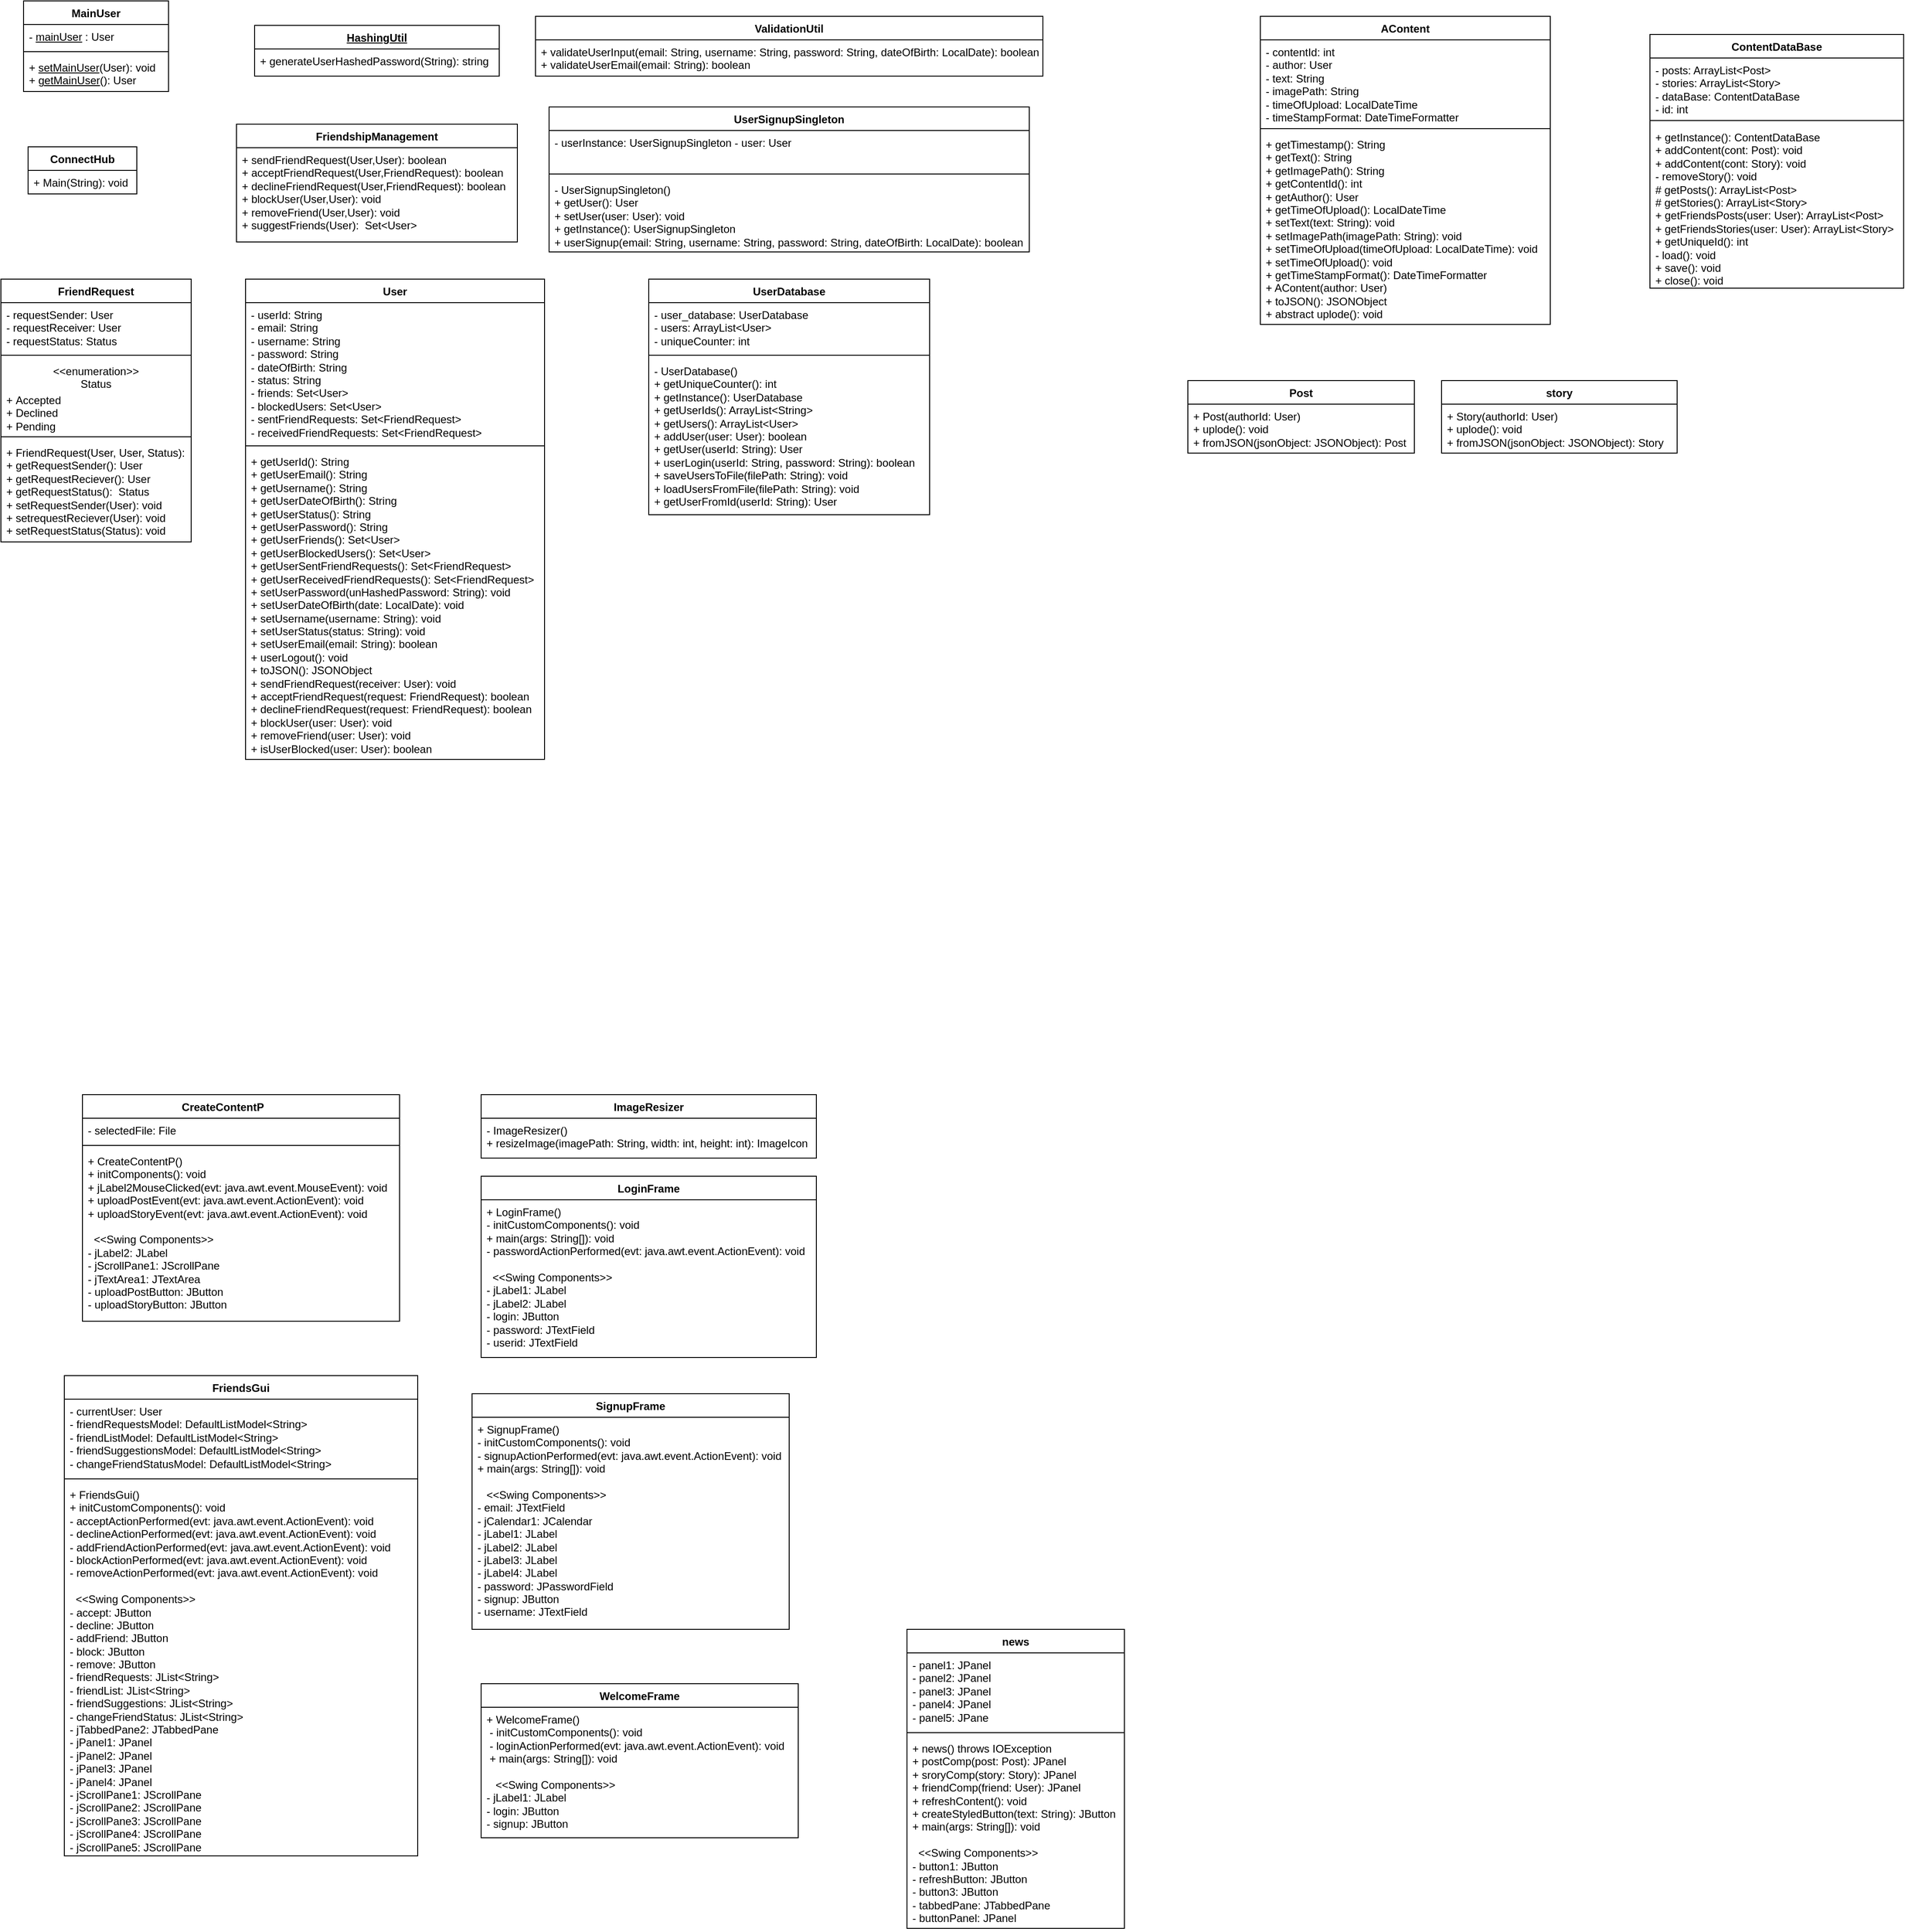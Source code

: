 <mxfile version="24.7.17">
  <diagram id="C5RBs43oDa-KdzZeNtuy" name="Page-1">
    <mxGraphModel dx="5250" dy="3105" grid="1" gridSize="10" guides="1" tooltips="1" connect="1" arrows="1" fold="1" page="1" pageScale="1" pageWidth="2339" pageHeight="3300" math="0" shadow="0">
      <root>
        <mxCell id="WIyWlLk6GJQsqaUBKTNV-0" />
        <mxCell id="WIyWlLk6GJQsqaUBKTNV-1" parent="WIyWlLk6GJQsqaUBKTNV-0" />
        <mxCell id="5-mV9dHDalzk_5O0M6KC-0" value="ConnectHub" style="swimlane;fontStyle=1;align=center;verticalAlign=top;childLayout=stackLayout;horizontal=1;startSize=26;horizontalStack=0;resizeParent=1;resizeParentMax=0;resizeLast=0;collapsible=1;marginBottom=0;whiteSpace=wrap;html=1;" parent="WIyWlLk6GJQsqaUBKTNV-1" vertex="1">
          <mxGeometry x="100" y="184" width="120" height="52" as="geometry" />
        </mxCell>
        <mxCell id="5-mV9dHDalzk_5O0M6KC-3" value="+ Main(String): void" style="text;strokeColor=none;fillColor=none;align=left;verticalAlign=top;spacingLeft=4;spacingRight=4;overflow=hidden;rotatable=0;points=[[0,0.5],[1,0.5]];portConstraint=eastwest;whiteSpace=wrap;html=1;" parent="5-mV9dHDalzk_5O0M6KC-0" vertex="1">
          <mxGeometry y="26" width="120" height="26" as="geometry" />
        </mxCell>
        <mxCell id="5-mV9dHDalzk_5O0M6KC-4" value="FriendshipManagement" style="swimlane;fontStyle=1;align=center;verticalAlign=top;childLayout=stackLayout;horizontal=1;startSize=26;horizontalStack=0;resizeParent=1;resizeParentMax=0;resizeLast=0;collapsible=1;marginBottom=0;whiteSpace=wrap;html=1;" parent="WIyWlLk6GJQsqaUBKTNV-1" vertex="1">
          <mxGeometry x="330" y="159" width="310" height="130" as="geometry" />
        </mxCell>
        <mxCell id="5-mV9dHDalzk_5O0M6KC-7" value="+&amp;nbsp;sendFriendRequest(User,User): boolean&lt;div&gt;&lt;div&gt;+&amp;nbsp;acceptFriendRequest(User,FriendRequest): boolean&lt;/div&gt;&lt;div&gt;+&amp;nbsp;declineFriendRequest(User,FriendRequest): boolean&lt;/div&gt;&lt;div&gt;+ blockUser(User,User): void&lt;/div&gt;&lt;div&gt;+ removeFriend(User,User): void&lt;/div&gt;&lt;div&gt;+ suggestFriends(User):&amp;nbsp;&lt;span style=&quot;background-color: initial;&quot;&gt;&amp;nbsp;Set&amp;lt;User&amp;gt;&lt;/span&gt;&lt;/div&gt;&lt;/div&gt;" style="text;strokeColor=none;fillColor=none;align=left;verticalAlign=top;spacingLeft=4;spacingRight=4;overflow=hidden;rotatable=0;points=[[0,0.5],[1,0.5]];portConstraint=eastwest;whiteSpace=wrap;html=1;" parent="5-mV9dHDalzk_5O0M6KC-4" vertex="1">
          <mxGeometry y="26" width="310" height="104" as="geometry" />
        </mxCell>
        <mxCell id="5-mV9dHDalzk_5O0M6KC-8" value="FriendRequest" style="swimlane;fontStyle=1;align=center;verticalAlign=top;childLayout=stackLayout;horizontal=1;startSize=26;horizontalStack=0;resizeParent=1;resizeParentMax=0;resizeLast=0;collapsible=1;marginBottom=0;whiteSpace=wrap;html=1;" parent="WIyWlLk6GJQsqaUBKTNV-1" vertex="1">
          <mxGeometry x="70" y="330" width="210" height="290" as="geometry" />
        </mxCell>
        <mxCell id="5-mV9dHDalzk_5O0M6KC-9" value="- requestSender: User&lt;div&gt;-&amp;nbsp;requestReceiver: User&lt;/div&gt;&lt;div&gt;-&amp;nbsp;requestStatus:&amp;nbsp;Status&lt;/div&gt;" style="text;strokeColor=none;fillColor=none;align=left;verticalAlign=top;spacingLeft=4;spacingRight=4;overflow=hidden;rotatable=0;points=[[0,0.5],[1,0.5]];portConstraint=eastwest;whiteSpace=wrap;html=1;" parent="5-mV9dHDalzk_5O0M6KC-8" vertex="1">
          <mxGeometry y="26" width="210" height="54" as="geometry" />
        </mxCell>
        <mxCell id="5-mV9dHDalzk_5O0M6KC-17" value="" style="line;strokeWidth=1;fillColor=none;align=left;verticalAlign=middle;spacingTop=-1;spacingLeft=3;spacingRight=3;rotatable=0;labelPosition=right;points=[];portConstraint=eastwest;strokeColor=inherit;" parent="5-mV9dHDalzk_5O0M6KC-8" vertex="1">
          <mxGeometry y="80" width="210" height="8" as="geometry" />
        </mxCell>
        <mxCell id="5-mV9dHDalzk_5O0M6KC-16" value="&amp;lt;&amp;lt;enumeration&amp;gt;&amp;gt;&lt;div&gt;Status&lt;/div&gt;" style="text;strokeColor=none;fillColor=none;align=center;verticalAlign=top;spacingLeft=4;spacingRight=4;overflow=hidden;rotatable=0;points=[[0,0.5],[1,0.5]];portConstraint=eastwest;whiteSpace=wrap;html=1;" parent="5-mV9dHDalzk_5O0M6KC-8" vertex="1">
          <mxGeometry y="88" width="210" height="32" as="geometry" />
        </mxCell>
        <mxCell id="5-mV9dHDalzk_5O0M6KC-19" value="&lt;span&gt;+&amp;nbsp;&lt;/span&gt;&lt;span&gt;Accepted&amp;nbsp;&lt;/span&gt;&lt;div&gt;&lt;span style=&quot;background-color: initial;&quot;&gt;+&amp;nbsp;&lt;/span&gt;&lt;span style=&quot;background-color: initial;&quot;&gt;Declined&amp;nbsp;&lt;/span&gt;&lt;div&gt;&lt;span&gt;+&amp;nbsp;&lt;/span&gt;&lt;span&gt;Pending&amp;nbsp;&amp;nbsp;&lt;/span&gt;&lt;/div&gt;&lt;/div&gt;" style="text;strokeColor=none;fillColor=none;align=left;verticalAlign=top;spacingLeft=4;spacingRight=4;overflow=hidden;rotatable=0;points=[[0,0.5],[1,0.5]];portConstraint=eastwest;whiteSpace=wrap;html=1;" parent="5-mV9dHDalzk_5O0M6KC-8" vertex="1">
          <mxGeometry y="120" width="210" height="50" as="geometry" />
        </mxCell>
        <mxCell id="5-mV9dHDalzk_5O0M6KC-18" value="" style="line;strokeWidth=1;fillColor=none;align=left;verticalAlign=middle;spacingTop=-1;spacingLeft=3;spacingRight=3;rotatable=0;labelPosition=right;points=[];portConstraint=eastwest;strokeColor=inherit;" parent="5-mV9dHDalzk_5O0M6KC-8" vertex="1">
          <mxGeometry y="170" width="210" height="8" as="geometry" />
        </mxCell>
        <mxCell id="5-mV9dHDalzk_5O0M6KC-11" value="+ FriendRequest(User, User, Status):&lt;div&gt;+&amp;nbsp;getRequestSender(): User&lt;/div&gt;&lt;div&gt;+&amp;nbsp;getRequestReciever(): User&lt;/div&gt;&lt;div&gt;+ getRequestStatus():&amp;nbsp;&lt;span style=&quot;background-color: initial;&quot;&gt;&amp;nbsp;Status&lt;/span&gt;&lt;/div&gt;&lt;div&gt;&lt;span style=&quot;background-color: initial;&quot;&gt;+&amp;nbsp;&lt;/span&gt;&lt;span style=&quot;background-color: initial;&quot;&gt;setRequestSender(User): void&lt;/span&gt;&lt;/div&gt;&lt;div&gt;&lt;span style=&quot;background-color: initial;&quot;&gt;+&amp;nbsp;&lt;/span&gt;&lt;span style=&quot;background-color: initial;&quot;&gt;setrequestReciever(User): void&lt;/span&gt;&lt;/div&gt;&lt;div&gt;&lt;span style=&quot;background-color: initial;&quot;&gt;+&amp;nbsp;&lt;/span&gt;&lt;span style=&quot;background-color: initial;&quot;&gt;setRequestStatus(Status): void&lt;/span&gt;&lt;/div&gt;" style="text;strokeColor=none;fillColor=none;align=left;verticalAlign=top;spacingLeft=4;spacingRight=4;overflow=hidden;rotatable=0;points=[[0,0.5],[1,0.5]];portConstraint=eastwest;whiteSpace=wrap;html=1;" parent="5-mV9dHDalzk_5O0M6KC-8" vertex="1">
          <mxGeometry y="178" width="210" height="112" as="geometry" />
        </mxCell>
        <mxCell id="5-mV9dHDalzk_5O0M6KC-20" value="&lt;u&gt;HashingUtil&lt;/u&gt;" style="swimlane;fontStyle=1;align=center;verticalAlign=top;childLayout=stackLayout;horizontal=1;startSize=26;horizontalStack=0;resizeParent=1;resizeParentMax=0;resizeLast=0;collapsible=1;marginBottom=0;whiteSpace=wrap;html=1;" parent="WIyWlLk6GJQsqaUBKTNV-1" vertex="1">
          <mxGeometry x="350" y="50" width="270" height="56" as="geometry" />
        </mxCell>
        <mxCell id="5-mV9dHDalzk_5O0M6KC-23" value="+ generateUserHashedPassword(String): string" style="text;strokeColor=none;fillColor=none;align=left;verticalAlign=top;spacingLeft=4;spacingRight=4;overflow=hidden;rotatable=0;points=[[0,0.5],[1,0.5]];portConstraint=eastwest;whiteSpace=wrap;html=1;" parent="5-mV9dHDalzk_5O0M6KC-20" vertex="1">
          <mxGeometry y="26" width="270" height="30" as="geometry" />
        </mxCell>
        <mxCell id="5-mV9dHDalzk_5O0M6KC-24" value="MainUser" style="swimlane;fontStyle=1;align=center;verticalAlign=top;childLayout=stackLayout;horizontal=1;startSize=26;horizontalStack=0;resizeParent=1;resizeParentMax=0;resizeLast=0;collapsible=1;marginBottom=0;whiteSpace=wrap;html=1;" parent="WIyWlLk6GJQsqaUBKTNV-1" vertex="1">
          <mxGeometry x="95" y="23" width="160" height="100" as="geometry" />
        </mxCell>
        <mxCell id="5-mV9dHDalzk_5O0M6KC-25" value="-&amp;nbsp;&lt;u&gt;mainUser&lt;/u&gt; : User" style="text;strokeColor=none;fillColor=none;align=left;verticalAlign=top;spacingLeft=4;spacingRight=4;overflow=hidden;rotatable=0;points=[[0,0.5],[1,0.5]];portConstraint=eastwest;whiteSpace=wrap;html=1;" parent="5-mV9dHDalzk_5O0M6KC-24" vertex="1">
          <mxGeometry y="26" width="160" height="26" as="geometry" />
        </mxCell>
        <mxCell id="5-mV9dHDalzk_5O0M6KC-26" value="" style="line;strokeWidth=1;fillColor=none;align=left;verticalAlign=middle;spacingTop=-1;spacingLeft=3;spacingRight=3;rotatable=0;labelPosition=right;points=[];portConstraint=eastwest;strokeColor=inherit;" parent="5-mV9dHDalzk_5O0M6KC-24" vertex="1">
          <mxGeometry y="52" width="160" height="8" as="geometry" />
        </mxCell>
        <mxCell id="5-mV9dHDalzk_5O0M6KC-27" value="+&amp;nbsp;&lt;u&gt;setMainUser&lt;/u&gt;(User): void&lt;div&gt;+&amp;nbsp;&lt;u&gt;getMainUser&lt;/u&gt;(): User&lt;/div&gt;" style="text;strokeColor=none;fillColor=none;align=left;verticalAlign=top;spacingLeft=4;spacingRight=4;overflow=hidden;rotatable=0;points=[[0,0.5],[1,0.5]];portConstraint=eastwest;whiteSpace=wrap;html=1;" parent="5-mV9dHDalzk_5O0M6KC-24" vertex="1">
          <mxGeometry y="60" width="160" height="40" as="geometry" />
        </mxCell>
        <mxCell id="5-mV9dHDalzk_5O0M6KC-36" value="User" style="swimlane;fontStyle=1;align=center;verticalAlign=top;childLayout=stackLayout;horizontal=1;startSize=26;horizontalStack=0;resizeParent=1;resizeParentMax=0;resizeLast=0;collapsible=1;marginBottom=0;whiteSpace=wrap;html=1;" parent="WIyWlLk6GJQsqaUBKTNV-1" vertex="1">
          <mxGeometry x="340" y="330" width="330" height="530" as="geometry" />
        </mxCell>
        <mxCell id="5-mV9dHDalzk_5O0M6KC-37" value="&lt;span&gt;- &lt;/span&gt;&lt;span&gt;userId: &lt;/span&gt;&lt;span&gt;String&lt;/span&gt;&lt;span&gt;&lt;br&gt;&lt;/span&gt;&lt;span&gt;- &lt;/span&gt;&lt;span&gt;email: &lt;/span&gt;&lt;span&gt;String&lt;/span&gt;&lt;span&gt;&lt;br&gt;&lt;/span&gt;&lt;span&gt;- &lt;/span&gt;&lt;span&gt;username: &lt;/span&gt;&lt;span&gt;String&lt;/span&gt;&lt;span&gt;&lt;br&gt;&lt;/span&gt;&lt;span&gt;- &lt;/span&gt;&lt;span&gt;password: &lt;/span&gt;&lt;span&gt;String&lt;/span&gt;&lt;span&gt;&lt;br&gt;&lt;/span&gt;&lt;span&gt;- &lt;/span&gt;&lt;span&gt;dateOfBirth: &lt;/span&gt;&lt;span&gt;String&lt;/span&gt;&lt;span&gt;&lt;br&gt;&lt;/span&gt;&lt;span&gt;- &lt;/span&gt;&lt;span&gt;status: &lt;/span&gt;&lt;span&gt;String&lt;/span&gt;&lt;span&gt;&lt;br&gt;&lt;/span&gt;&lt;span&gt;- &lt;/span&gt;&lt;span&gt;friends: &lt;/span&gt;&lt;span&gt;Set&amp;lt;User&amp;gt;&lt;/span&gt;&lt;span&gt;&lt;br&gt;&lt;/span&gt;&lt;span&gt;- &lt;/span&gt;&lt;span&gt;blockedUsers: &lt;/span&gt;&lt;span&gt;Set&amp;lt;User&amp;gt;&lt;/span&gt;&lt;span&gt;&lt;br&gt;&lt;/span&gt;&lt;span&gt;- &lt;/span&gt;&lt;span&gt;sentFriendRequests: &lt;/span&gt;&lt;span&gt;Set&amp;lt;FriendRequest&amp;gt;&lt;/span&gt;&lt;span&gt;&lt;br&gt;&lt;/span&gt;&lt;span&gt;- &lt;/span&gt;&lt;span&gt;receivedFriendRequests: &lt;/span&gt;&lt;span&gt;Set&amp;lt;FriendRequest&amp;gt;&lt;/span&gt;" style="text;strokeColor=none;fillColor=none;align=left;verticalAlign=top;spacingLeft=4;spacingRight=4;overflow=hidden;rotatable=0;points=[[0,0.5],[1,0.5]];portConstraint=eastwest;whiteSpace=wrap;html=1;" parent="5-mV9dHDalzk_5O0M6KC-36" vertex="1">
          <mxGeometry y="26" width="330" height="154" as="geometry" />
        </mxCell>
        <mxCell id="5-mV9dHDalzk_5O0M6KC-38" value="" style="line;strokeWidth=1;fillColor=none;align=left;verticalAlign=middle;spacingTop=-1;spacingLeft=3;spacingRight=3;rotatable=0;labelPosition=right;points=[];portConstraint=eastwest;strokeColor=inherit;" parent="5-mV9dHDalzk_5O0M6KC-36" vertex="1">
          <mxGeometry y="180" width="330" height="8" as="geometry" />
        </mxCell>
        <mxCell id="5-mV9dHDalzk_5O0M6KC-39" value="&lt;span&gt;+ &lt;/span&gt;&lt;span&gt;getUserId(): &lt;/span&gt;&lt;span&gt;String&lt;/span&gt;&lt;div&gt;&lt;span&gt;+ &lt;/span&gt;&lt;span&gt;getUserEmail(): &lt;/span&gt;&lt;span&gt;String&amp;nbsp;&lt;/span&gt;&lt;/div&gt;&lt;div&gt;&lt;span&gt;&lt;/span&gt;&lt;span&gt;+ &lt;/span&gt;&lt;span&gt;getUsername(): &lt;/span&gt;&lt;span&gt;String&lt;/span&gt;&lt;/div&gt;&lt;div&gt;&lt;span&gt;+ &lt;/span&gt;&lt;span&gt;getUserDateOfBirth(): &lt;/span&gt;&lt;span&gt;String&amp;nbsp;&lt;/span&gt;&lt;/div&gt;&lt;div&gt;&lt;span&gt;+ &lt;/span&gt;&lt;span&gt;getUserStatus(): &lt;/span&gt;&lt;span&gt;String&amp;nbsp;&lt;/span&gt;&lt;/div&gt;&lt;div&gt;&lt;span&gt;+ &lt;/span&gt;&lt;span&gt;getUserPassword(): &lt;/span&gt;&lt;span&gt;String&amp;nbsp;&lt;/span&gt;&lt;/div&gt;&lt;div&gt;&lt;span&gt;+ &lt;/span&gt;&lt;span&gt;getUserFriends(): &lt;/span&gt;&lt;span&gt;Set&amp;lt;User&amp;gt;&amp;nbsp;&lt;/span&gt;&lt;/div&gt;&lt;div&gt;&lt;span&gt;+ &lt;/span&gt;&lt;span&gt;getUserBlockedUsers(): &lt;/span&gt;&lt;span&gt;Set&amp;lt;User&amp;gt;&amp;nbsp;&lt;/span&gt;&lt;/div&gt;&lt;div&gt;&lt;span&gt;+ &lt;/span&gt;&lt;span&gt;getUserSentFriendRequests(): &lt;/span&gt;&lt;span&gt;Set&amp;lt;FriendRequest&amp;gt;&amp;nbsp;&lt;/span&gt;&lt;/div&gt;&lt;div&gt;&lt;span&gt;+ &lt;/span&gt;&lt;span&gt;getUserReceivedFriendRequests(): &lt;/span&gt;&lt;span&gt;Set&amp;lt;FriendRequest&amp;gt; &lt;/span&gt;&lt;span&gt;&amp;nbsp;&lt;/span&gt;&lt;/div&gt;&lt;div&gt;&lt;span&gt;+ &lt;/span&gt;&lt;span&gt;setUserPassword(unHashedPassword: &lt;/span&gt;&lt;span&gt;String): &lt;/span&gt;&lt;span&gt;void&amp;nbsp;&lt;/span&gt;&lt;/div&gt;&lt;div&gt;&lt;span&gt;+ &lt;/span&gt;&lt;span&gt;setUserDateOfBirth(date: &lt;/span&gt;&lt;span&gt;LocalDate): &lt;/span&gt;&lt;span&gt;void&amp;nbsp;&lt;/span&gt;&lt;/div&gt;&lt;div&gt;&lt;span&gt;+ &lt;/span&gt;&lt;span&gt;setUsername(username: &lt;/span&gt;&lt;span&gt;String): &lt;/span&gt;&lt;span&gt;void&amp;nbsp;&lt;/span&gt;&lt;/div&gt;&lt;div&gt;&lt;span&gt;+ &lt;/span&gt;&lt;span&gt;setUserStatus(status: &lt;/span&gt;&lt;span&gt;String): &lt;/span&gt;&lt;span&gt;void&amp;nbsp;&lt;/span&gt;&lt;/div&gt;&lt;div&gt;&lt;span&gt;+ &lt;/span&gt;&lt;span&gt;setUserEmail(email: &lt;/span&gt;&lt;span&gt;String): &lt;/span&gt;&lt;span&gt;boolean &lt;/span&gt;&lt;span&gt;&amp;nbsp;&lt;/span&gt;&lt;/div&gt;&lt;div&gt;&lt;span&gt;+ &lt;/span&gt;&lt;span&gt;userLogout(): &lt;/span&gt;&lt;span&gt;void &lt;/span&gt;&lt;span&gt;&amp;nbsp;&lt;/span&gt;&lt;/div&gt;&lt;div&gt;&lt;span&gt;+ &lt;/span&gt;&lt;span&gt;toJSON(): &lt;/span&gt;&lt;span&gt;JSONObject&amp;nbsp;&lt;/span&gt;&lt;/div&gt;&lt;div&gt;&lt;span&gt;+ &lt;/span&gt;&lt;span&gt;sendFriendRequest(receiver: &lt;/span&gt;&lt;span&gt;User): &lt;/span&gt;&lt;span&gt;void &lt;/span&gt;&lt;span&gt;&amp;nbsp;&lt;/span&gt;&lt;/div&gt;&lt;div&gt;&lt;span&gt;+ &lt;/span&gt;&lt;span&gt;acceptFriendRequest(request: &lt;/span&gt;&lt;span&gt;FriendRequest): &lt;/span&gt;&lt;span&gt;boolean&amp;nbsp;&lt;/span&gt;&lt;/div&gt;&lt;div&gt;&lt;span&gt;+ &lt;/span&gt;&lt;span&gt;declineFriendRequest(request: &lt;/span&gt;&lt;span&gt;FriendRequest): &lt;/span&gt;&lt;span&gt;boolean &lt;/span&gt;&lt;span&gt;&amp;nbsp;&lt;/span&gt;&lt;/div&gt;&lt;div&gt;&lt;span&gt;+ &lt;/span&gt;&lt;span&gt;blockUser(user: &lt;/span&gt;&lt;span&gt;User): &lt;/span&gt;&lt;span&gt;void&amp;nbsp;&lt;/span&gt;&lt;/div&gt;&lt;div&gt;&lt;span&gt;+ &lt;/span&gt;&lt;span&gt;removeFriend(user: &lt;/span&gt;&lt;span&gt;User): &lt;/span&gt;&lt;span&gt;void &lt;/span&gt;&lt;span&gt;&amp;nbsp;&lt;/span&gt;&lt;/div&gt;&lt;div&gt;&lt;span&gt;+ &lt;/span&gt;&lt;span&gt;isUserBlocked(user: &lt;/span&gt;&lt;span&gt;User): &lt;/span&gt;&lt;span&gt;boolean&amp;nbsp;&lt;/span&gt;&lt;/div&gt;" style="text;strokeColor=none;fillColor=none;align=left;verticalAlign=top;spacingLeft=4;spacingRight=4;overflow=hidden;rotatable=0;points=[[0,0.5],[1,0.5]];portConstraint=eastwest;whiteSpace=wrap;html=1;" parent="5-mV9dHDalzk_5O0M6KC-36" vertex="1">
          <mxGeometry y="188" width="330" height="342" as="geometry" />
        </mxCell>
        <mxCell id="5-mV9dHDalzk_5O0M6KC-40" value="UserDatabase" style="swimlane;fontStyle=1;align=center;verticalAlign=top;childLayout=stackLayout;horizontal=1;startSize=26;horizontalStack=0;resizeParent=1;resizeParentMax=0;resizeLast=0;collapsible=1;marginBottom=0;whiteSpace=wrap;html=1;" parent="WIyWlLk6GJQsqaUBKTNV-1" vertex="1">
          <mxGeometry x="785" y="330" width="310" height="260" as="geometry" />
        </mxCell>
        <mxCell id="5-mV9dHDalzk_5O0M6KC-41" value="&lt;span&gt;- &lt;/span&gt;&lt;span&gt;user_database: &lt;/span&gt;&lt;span&gt;UserDatabase&amp;nbsp;&lt;/span&gt;&lt;span&gt;&lt;br&gt;&lt;/span&gt;&lt;span&gt;- &lt;/span&gt;&lt;span&gt;users: &lt;/span&gt;&lt;span&gt;ArrayList&amp;lt;User&amp;gt;&lt;/span&gt;&lt;span&gt;&lt;br&gt;&lt;/span&gt;&lt;span&gt;- &lt;/span&gt;&lt;span&gt;uniqueCounter: &lt;/span&gt;&lt;span&gt;int&amp;nbsp;&lt;/span&gt;" style="text;strokeColor=none;fillColor=none;align=left;verticalAlign=top;spacingLeft=4;spacingRight=4;overflow=hidden;rotatable=0;points=[[0,0.5],[1,0.5]];portConstraint=eastwest;whiteSpace=wrap;html=1;" parent="5-mV9dHDalzk_5O0M6KC-40" vertex="1">
          <mxGeometry y="26" width="310" height="54" as="geometry" />
        </mxCell>
        <mxCell id="5-mV9dHDalzk_5O0M6KC-42" value="" style="line;strokeWidth=1;fillColor=none;align=left;verticalAlign=middle;spacingTop=-1;spacingLeft=3;spacingRight=3;rotatable=0;labelPosition=right;points=[];portConstraint=eastwest;strokeColor=inherit;" parent="5-mV9dHDalzk_5O0M6KC-40" vertex="1">
          <mxGeometry y="80" width="310" height="8" as="geometry" />
        </mxCell>
        <mxCell id="5-mV9dHDalzk_5O0M6KC-43" value="&lt;span&gt;- &lt;/span&gt;&lt;span&gt;UserDatabase()&amp;nbsp;&lt;/span&gt;&lt;span&gt;&lt;br&gt;&lt;/span&gt;&lt;span&gt;+ &lt;/span&gt;&lt;span&gt;getUniqueCounter(): &lt;/span&gt;&lt;span&gt;int&amp;nbsp;&lt;/span&gt;&lt;span&gt;&lt;br&gt;&lt;/span&gt;&lt;span&gt;+ &lt;/span&gt;&lt;span&gt;getInstance(): &lt;/span&gt;&lt;span&gt;UserDatabase&amp;nbsp;&lt;/span&gt;&lt;span&gt;&lt;br&gt;&lt;/span&gt;&lt;span&gt;+ &lt;/span&gt;&lt;span&gt;getUserIds(): &lt;/span&gt;&lt;span&gt;ArrayList&amp;lt;String&amp;gt;&amp;nbsp;&lt;/span&gt;&lt;span&gt;&lt;br&gt;&lt;/span&gt;&lt;span&gt;+ &lt;/span&gt;&lt;span&gt;getUsers(): &lt;/span&gt;&lt;span&gt;ArrayList&amp;lt;User&amp;gt;&amp;nbsp;&lt;/span&gt;&lt;span&gt;&lt;br&gt;&lt;/span&gt;&lt;span&gt;+ &lt;/span&gt;&lt;span&gt;addUser(user: &lt;/span&gt;&lt;span&gt;User): &lt;/span&gt;&lt;span&gt;boolean&amp;nbsp;&lt;/span&gt;&lt;span&gt;&lt;br&gt;&lt;/span&gt;&lt;span&gt;+ &lt;/span&gt;&lt;span&gt;getUser(userId: &lt;/span&gt;&lt;span&gt;String): &lt;/span&gt;&lt;span&gt;User&amp;nbsp;&lt;/span&gt;&lt;span&gt;&lt;br&gt;&lt;/span&gt;&lt;span&gt;+ &lt;/span&gt;&lt;span&gt;userLogin(userId: &lt;/span&gt;&lt;span&gt;String, &lt;/span&gt;&lt;span&gt;password: &lt;/span&gt;&lt;span&gt;String): &lt;/span&gt;&lt;span&gt;boolean&amp;nbsp;&lt;/span&gt;&lt;span&gt;&lt;br&gt;&lt;/span&gt;&lt;span&gt;+ &lt;/span&gt;&lt;span&gt;saveUsersToFile(filePath: &lt;/span&gt;&lt;span&gt;String): &lt;/span&gt;&lt;span&gt;void&amp;nbsp;&lt;/span&gt;&lt;span&gt;&lt;br&gt;&lt;/span&gt;&lt;span&gt;+ &lt;/span&gt;&lt;span&gt;loadUsersFromFile(filePath: &lt;/span&gt;&lt;span&gt;String): &lt;/span&gt;&lt;span&gt;void&lt;/span&gt;&lt;div&gt;&lt;span&gt;+ &lt;/span&gt;&lt;span&gt;getUserFromId(userId: &lt;/span&gt;&lt;span&gt;String): &lt;/span&gt;&lt;span&gt;User&amp;nbsp;&lt;/span&gt;&lt;span&gt;&lt;/span&gt;&lt;/div&gt;" style="text;strokeColor=none;fillColor=none;align=left;verticalAlign=top;spacingLeft=4;spacingRight=4;overflow=hidden;rotatable=0;points=[[0,0.5],[1,0.5]];portConstraint=eastwest;whiteSpace=wrap;html=1;" parent="5-mV9dHDalzk_5O0M6KC-40" vertex="1">
          <mxGeometry y="88" width="310" height="172" as="geometry" />
        </mxCell>
        <mxCell id="5-mV9dHDalzk_5O0M6KC-44" value="UserSignupSingleton" style="swimlane;fontStyle=1;align=center;verticalAlign=top;childLayout=stackLayout;horizontal=1;startSize=26;horizontalStack=0;resizeParent=1;resizeParentMax=0;resizeLast=0;collapsible=1;marginBottom=0;whiteSpace=wrap;html=1;" parent="WIyWlLk6GJQsqaUBKTNV-1" vertex="1">
          <mxGeometry x="675" y="140" width="530" height="160" as="geometry" />
        </mxCell>
        <mxCell id="5-mV9dHDalzk_5O0M6KC-45" value="&lt;span&gt;- &lt;/span&gt;&lt;span&gt;userInstance: &lt;/span&gt;&lt;span&gt;UserSignupSingleton &lt;/span&gt;&lt;span&gt;- &lt;/span&gt;&lt;span&gt;user: &lt;/span&gt;&lt;span&gt;User&amp;nbsp;&amp;nbsp;&lt;/span&gt;" style="text;strokeColor=none;fillColor=none;align=left;verticalAlign=top;spacingLeft=4;spacingRight=4;overflow=hidden;rotatable=0;points=[[0,0.5],[1,0.5]];portConstraint=eastwest;whiteSpace=wrap;html=1;" parent="5-mV9dHDalzk_5O0M6KC-44" vertex="1">
          <mxGeometry y="26" width="530" height="44" as="geometry" />
        </mxCell>
        <mxCell id="5-mV9dHDalzk_5O0M6KC-46" value="" style="line;strokeWidth=1;fillColor=none;align=left;verticalAlign=middle;spacingTop=-1;spacingLeft=3;spacingRight=3;rotatable=0;labelPosition=right;points=[];portConstraint=eastwest;strokeColor=inherit;" parent="5-mV9dHDalzk_5O0M6KC-44" vertex="1">
          <mxGeometry y="70" width="530" height="8" as="geometry" />
        </mxCell>
        <mxCell id="5-mV9dHDalzk_5O0M6KC-47" value="&lt;span&gt;- &lt;/span&gt;&lt;span&gt;UserSignupSingleton()&lt;/span&gt;&lt;span&gt;&amp;nbsp;&lt;/span&gt;&lt;div&gt;&lt;span&gt;+ &lt;/span&gt;&lt;span&gt;getUser(): &lt;/span&gt;&lt;span&gt;User&lt;/span&gt;&lt;div&gt;&lt;span&gt;+ &lt;/span&gt;&lt;span&gt;setUser(user: &lt;/span&gt;&lt;span&gt;User): &lt;/span&gt;&lt;span&gt;void&lt;/span&gt;&lt;span&gt;&amp;nbsp;&lt;/span&gt;&lt;div&gt;&lt;span&gt;+ &lt;/span&gt;&lt;span&gt;getInstance(): &lt;/span&gt;&lt;span&gt;UserSignupSingleton&lt;/span&gt;&lt;div&gt;&lt;span&gt;+ &lt;/span&gt;&lt;span&gt;userSignup(email: &lt;/span&gt;&lt;span&gt;String, &lt;/span&gt;&lt;span&gt;username: &lt;/span&gt;&lt;span&gt;String, &lt;/span&gt;&lt;span&gt;password: &lt;/span&gt;&lt;span&gt;String, &lt;/span&gt;&lt;span&gt;dateOfBirth: &lt;/span&gt;&lt;span&gt;LocalDate): &lt;/span&gt;&lt;span&gt;boolean &lt;/span&gt;&lt;span&gt;&amp;nbsp;&lt;/span&gt;&lt;/div&gt;&lt;/div&gt;&lt;/div&gt;&lt;/div&gt;" style="text;strokeColor=none;fillColor=none;align=left;verticalAlign=top;spacingLeft=4;spacingRight=4;overflow=hidden;rotatable=0;points=[[0,0.5],[1,0.5]];portConstraint=eastwest;whiteSpace=wrap;html=1;" parent="5-mV9dHDalzk_5O0M6KC-44" vertex="1">
          <mxGeometry y="78" width="530" height="82" as="geometry" />
        </mxCell>
        <mxCell id="5-mV9dHDalzk_5O0M6KC-48" value="ValidationUtil" style="swimlane;fontStyle=1;align=center;verticalAlign=top;childLayout=stackLayout;horizontal=1;startSize=26;horizontalStack=0;resizeParent=1;resizeParentMax=0;resizeLast=0;collapsible=1;marginBottom=0;whiteSpace=wrap;html=1;" parent="WIyWlLk6GJQsqaUBKTNV-1" vertex="1">
          <mxGeometry x="660" y="40" width="560" height="66" as="geometry" />
        </mxCell>
        <mxCell id="5-mV9dHDalzk_5O0M6KC-51" value="&lt;span&gt;+ &lt;/span&gt;&lt;span&gt;validateUserInput(email: &lt;/span&gt;&lt;span&gt;String, &lt;/span&gt;&lt;span&gt;username: &lt;/span&gt;&lt;span&gt;String, &lt;/span&gt;&lt;span&gt;password: &lt;/span&gt;&lt;span&gt;String, &lt;/span&gt;&lt;span&gt;dateOfBirth: &lt;/span&gt;&lt;span&gt;LocalDate): &lt;/span&gt;&lt;span&gt;boolean&lt;/span&gt;&lt;span&gt;&lt;br&gt;&lt;/span&gt;&lt;span&gt;+ &lt;/span&gt;&lt;span&gt;validateUserEmail(email: &lt;/span&gt;&lt;span&gt;String): &lt;/span&gt;&lt;span&gt;boolean&amp;nbsp;&lt;/span&gt;&lt;span&gt;&lt;/span&gt;" style="text;strokeColor=none;fillColor=none;align=left;verticalAlign=top;spacingLeft=4;spacingRight=4;overflow=hidden;rotatable=0;points=[[0,0.5],[1,0.5]];portConstraint=eastwest;whiteSpace=wrap;html=1;" parent="5-mV9dHDalzk_5O0M6KC-48" vertex="1">
          <mxGeometry y="26" width="560" height="40" as="geometry" />
        </mxCell>
        <mxCell id="5-mV9dHDalzk_5O0M6KC-53" value="ContentDataBase             " style="swimlane;fontStyle=1;align=center;verticalAlign=top;childLayout=stackLayout;horizontal=1;startSize=26;horizontalStack=0;resizeParent=1;resizeParentMax=0;resizeLast=0;collapsible=1;marginBottom=0;whiteSpace=wrap;html=1;" parent="WIyWlLk6GJQsqaUBKTNV-1" vertex="1">
          <mxGeometry x="1890" y="60" width="280" height="280" as="geometry" />
        </mxCell>
        <mxCell id="5-mV9dHDalzk_5O0M6KC-54" value="&lt;span&gt; &lt;/span&gt;&lt;span&gt;- &lt;/span&gt;&lt;span&gt;posts: &lt;/span&gt;&lt;span&gt;ArrayList&amp;lt;Post&amp;gt;&amp;nbsp;&lt;/span&gt;&lt;span&gt;&lt;br&gt;&lt;/span&gt;&lt;span&gt;- &lt;/span&gt;&lt;span&gt;stories: &lt;/span&gt;&lt;span&gt;ArrayList&amp;lt;Story&amp;gt;&amp;nbsp;&lt;/span&gt;&lt;span&gt;&lt;br&gt;&lt;/span&gt;&lt;span&gt;- &lt;/span&gt;&lt;span&gt;dataBase: &lt;/span&gt;&lt;span&gt;ContentDataBase&amp;nbsp;&lt;/span&gt;&lt;span&gt;&lt;br&gt;&lt;/span&gt;&lt;span&gt;- &lt;/span&gt;&lt;span&gt;id: &lt;/span&gt;&lt;span&gt;int&amp;nbsp; &amp;nbsp;&amp;nbsp;&lt;/span&gt;" style="text;strokeColor=none;fillColor=none;align=left;verticalAlign=top;spacingLeft=4;spacingRight=4;overflow=hidden;rotatable=0;points=[[0,0.5],[1,0.5]];portConstraint=eastwest;whiteSpace=wrap;html=1;" parent="5-mV9dHDalzk_5O0M6KC-53" vertex="1">
          <mxGeometry y="26" width="280" height="64" as="geometry" />
        </mxCell>
        <mxCell id="5-mV9dHDalzk_5O0M6KC-55" value="" style="line;strokeWidth=1;fillColor=none;align=left;verticalAlign=middle;spacingTop=-1;spacingLeft=3;spacingRight=3;rotatable=0;labelPosition=right;points=[];portConstraint=eastwest;strokeColor=inherit;" parent="5-mV9dHDalzk_5O0M6KC-53" vertex="1">
          <mxGeometry y="90" width="280" height="10" as="geometry" />
        </mxCell>
        <mxCell id="5-mV9dHDalzk_5O0M6KC-56" value="&lt;span&gt; &lt;/span&gt;&lt;span&gt;+ &lt;/span&gt;&lt;span&gt;getInstance(): &lt;/span&gt;&lt;span&gt;ContentDataBase&lt;/span&gt;&lt;span&gt;&lt;br&gt;&lt;/span&gt;&lt;span&gt;+ &lt;/span&gt;&lt;span&gt;addContent(cont: &lt;/span&gt;&lt;span&gt;Post): &lt;/span&gt;&lt;span&gt;void&amp;nbsp;&lt;/span&gt;&lt;span&gt;&lt;br&gt;&lt;/span&gt;&lt;span&gt;+ &lt;/span&gt;&lt;span&gt;addContent(cont: &lt;/span&gt;&lt;span&gt;Story): &lt;/span&gt;&lt;span&gt;void&amp;nbsp;&lt;/span&gt;&lt;span&gt;&lt;br&gt;&lt;/span&gt;&lt;span&gt;- &lt;/span&gt;&lt;span&gt;removeStory(): &lt;/span&gt;&lt;span&gt;void&amp;nbsp;&lt;/span&gt;&lt;span&gt;&lt;br&gt;&lt;/span&gt;&lt;span&gt;# &lt;/span&gt;&lt;span&gt;getPosts(): &lt;/span&gt;&lt;span&gt;ArrayList&amp;lt;Post&amp;gt;&amp;nbsp;&lt;/span&gt;&lt;span&gt;&lt;br&gt;&lt;/span&gt;&lt;span&gt;# &lt;/span&gt;&lt;span&gt;getStories(): &lt;/span&gt;&lt;span&gt;ArrayList&amp;lt;Story&amp;gt;&amp;nbsp;&lt;/span&gt;&lt;span&gt;&lt;br&gt;&lt;/span&gt;&lt;span&gt;+ &lt;/span&gt;&lt;span&gt;getFriendsPosts(user: &lt;/span&gt;&lt;span&gt;User): &lt;/span&gt;&lt;span&gt;ArrayList&amp;lt;Post&amp;gt;&amp;nbsp;&lt;/span&gt;&lt;span&gt;&lt;br&gt;&lt;/span&gt;&lt;span&gt;+ &lt;/span&gt;&lt;span&gt;getFriendsStories(user: &lt;/span&gt;&lt;span&gt;User): &lt;/span&gt;&lt;span&gt;ArrayList&amp;lt;Story&amp;gt;&amp;nbsp;&lt;/span&gt;&lt;span&gt;&lt;br&gt;&lt;/span&gt;&lt;span&gt;+ &lt;/span&gt;&lt;span&gt;getUniqueId(): &lt;/span&gt;&lt;span&gt;int&amp;nbsp;&lt;/span&gt;&lt;span&gt;&lt;br&gt;&lt;/span&gt;&lt;span&gt;- &lt;/span&gt;&lt;span&gt;load(): &lt;/span&gt;&lt;span&gt;void&amp;nbsp;&lt;/span&gt;&lt;span&gt;&lt;br&gt;&lt;/span&gt;&lt;span&gt;+ &lt;/span&gt;&lt;span&gt;save(): &lt;/span&gt;&lt;span&gt;void&amp;nbsp;&lt;/span&gt;&lt;span&gt;&lt;br&gt;&lt;/span&gt;&lt;span&gt;+ &lt;/span&gt;&lt;span&gt;close(): &lt;/span&gt;&lt;span&gt;void&amp;nbsp; &amp;nbsp;&lt;/span&gt;" style="text;strokeColor=none;fillColor=none;align=left;verticalAlign=top;spacingLeft=4;spacingRight=4;overflow=hidden;rotatable=0;points=[[0,0.5],[1,0.5]];portConstraint=eastwest;whiteSpace=wrap;html=1;" parent="5-mV9dHDalzk_5O0M6KC-53" vertex="1">
          <mxGeometry y="100" width="280" height="180" as="geometry" />
        </mxCell>
        <mxCell id="5-mV9dHDalzk_5O0M6KC-57" value="story" style="swimlane;fontStyle=1;align=center;verticalAlign=top;childLayout=stackLayout;horizontal=1;startSize=26;horizontalStack=0;resizeParent=1;resizeParentMax=0;resizeLast=0;collapsible=1;marginBottom=0;whiteSpace=wrap;html=1;" parent="WIyWlLk6GJQsqaUBKTNV-1" vertex="1">
          <mxGeometry x="1660" y="442" width="260" height="80" as="geometry" />
        </mxCell>
        <mxCell id="5-mV9dHDalzk_5O0M6KC-60" value="&lt;span&gt;+ &lt;/span&gt;&lt;span&gt;Story(authorId: &lt;/span&gt;&lt;span&gt;User)&lt;/span&gt;&lt;span&gt;&lt;br&gt;&lt;/span&gt;&lt;span&gt;+ &lt;/span&gt;&lt;span&gt;uplode(): &lt;/span&gt;&lt;span&gt;void&lt;/span&gt;&lt;span&gt;&lt;br&gt;&lt;/span&gt;&lt;span&gt;+ &lt;/span&gt;&lt;span&gt;fromJSON(jsonObject: &lt;/span&gt;&lt;span&gt;JSONObject): &lt;/span&gt;&lt;span&gt;Story&amp;nbsp;&lt;/span&gt;" style="text;strokeColor=none;fillColor=none;align=left;verticalAlign=top;spacingLeft=4;spacingRight=4;overflow=hidden;rotatable=0;points=[[0,0.5],[1,0.5]];portConstraint=eastwest;whiteSpace=wrap;html=1;" parent="5-mV9dHDalzk_5O0M6KC-57" vertex="1">
          <mxGeometry y="26" width="260" height="54" as="geometry" />
        </mxCell>
        <mxCell id="5-mV9dHDalzk_5O0M6KC-61" value="Post" style="swimlane;fontStyle=1;align=center;verticalAlign=top;childLayout=stackLayout;horizontal=1;startSize=26;horizontalStack=0;resizeParent=1;resizeParentMax=0;resizeLast=0;collapsible=1;marginBottom=0;whiteSpace=wrap;html=1;" parent="WIyWlLk6GJQsqaUBKTNV-1" vertex="1">
          <mxGeometry x="1380" y="442" width="250" height="80" as="geometry" />
        </mxCell>
        <mxCell id="5-mV9dHDalzk_5O0M6KC-64" value="&lt;span&gt;+ &lt;/span&gt;&lt;span&gt;Post(authorId: &lt;/span&gt;&lt;span&gt;User)&lt;/span&gt;&lt;span&gt;&lt;br&gt;&lt;/span&gt;&lt;span&gt;+ &lt;/span&gt;&lt;span&gt;uplode(): &lt;/span&gt;&lt;span&gt;void&lt;/span&gt;&lt;span&gt;&lt;br&gt;&lt;/span&gt;&lt;span&gt;+ &lt;/span&gt;&lt;span&gt;fromJSON(jsonObject: &lt;/span&gt;&lt;span&gt;JSONObject): &lt;/span&gt;&lt;span&gt;Post&amp;nbsp;&lt;/span&gt;" style="text;strokeColor=none;fillColor=none;align=left;verticalAlign=top;spacingLeft=4;spacingRight=4;overflow=hidden;rotatable=0;points=[[0,0.5],[1,0.5]];portConstraint=eastwest;whiteSpace=wrap;html=1;" parent="5-mV9dHDalzk_5O0M6KC-61" vertex="1">
          <mxGeometry y="26" width="250" height="54" as="geometry" />
        </mxCell>
        <mxCell id="5-mV9dHDalzk_5O0M6KC-65" value="AContent" style="swimlane;fontStyle=1;align=center;verticalAlign=top;childLayout=stackLayout;horizontal=1;startSize=26;horizontalStack=0;resizeParent=1;resizeParentMax=0;resizeLast=0;collapsible=1;marginBottom=0;whiteSpace=wrap;html=1;" parent="WIyWlLk6GJQsqaUBKTNV-1" vertex="1">
          <mxGeometry x="1460" y="40" width="320" height="340" as="geometry" />
        </mxCell>
        <mxCell id="5-mV9dHDalzk_5O0M6KC-66" value="&lt;span&gt;- &lt;/span&gt;&lt;span&gt;contentId: &lt;/span&gt;&lt;span&gt;int&amp;nbsp;&lt;/span&gt;&lt;span&gt;&lt;br&gt;&lt;/span&gt;&lt;span&gt;- &lt;/span&gt;&lt;span&gt;author: &lt;/span&gt;&lt;span&gt;User&lt;/span&gt;&lt;span&gt;&lt;br&gt;&lt;/span&gt;&lt;span&gt;- &lt;/span&gt;&lt;span&gt;text: &lt;/span&gt;&lt;span&gt;String&lt;/span&gt;&lt;span&gt;&lt;br&gt;&lt;/span&gt;&lt;span&gt;- &lt;/span&gt;&lt;span&gt;imagePath: &lt;/span&gt;&lt;span&gt;String&lt;/span&gt;&lt;span&gt;&lt;br&gt;&lt;/span&gt;&lt;span&gt;- &lt;/span&gt;&lt;span&gt;timeOfUpload: &lt;/span&gt;&lt;span&gt;LocalDateTime&lt;/span&gt;&lt;span&gt;&lt;br&gt;&lt;/span&gt;&lt;span&gt;- &lt;/span&gt;&lt;span&gt;timeStampFormat: &lt;/span&gt;&lt;span&gt;DateTimeFormatter&amp;nbsp;&lt;/span&gt;" style="text;strokeColor=none;fillColor=none;align=left;verticalAlign=top;spacingLeft=4;spacingRight=4;overflow=hidden;rotatable=0;points=[[0,0.5],[1,0.5]];portConstraint=eastwest;whiteSpace=wrap;html=1;" parent="5-mV9dHDalzk_5O0M6KC-65" vertex="1">
          <mxGeometry y="26" width="320" height="94" as="geometry" />
        </mxCell>
        <mxCell id="5-mV9dHDalzk_5O0M6KC-67" value="" style="line;strokeWidth=1;fillColor=none;align=left;verticalAlign=middle;spacingTop=-1;spacingLeft=3;spacingRight=3;rotatable=0;labelPosition=right;points=[];portConstraint=eastwest;strokeColor=inherit;" parent="5-mV9dHDalzk_5O0M6KC-65" vertex="1">
          <mxGeometry y="120" width="320" height="8" as="geometry" />
        </mxCell>
        <mxCell id="5-mV9dHDalzk_5O0M6KC-68" value="&lt;span&gt;+ &lt;/span&gt;&lt;span&gt;getTimestamp(): &lt;/span&gt;&lt;span&gt;String&amp;nbsp;&lt;/span&gt;&lt;span&gt;&lt;br&gt;&lt;/span&gt;&lt;span&gt;+ &lt;/span&gt;&lt;span&gt;getText(): &lt;/span&gt;&lt;span&gt;String&amp;nbsp;&lt;/span&gt;&lt;span&gt;&lt;br&gt;&lt;/span&gt;&lt;span&gt;+ &lt;/span&gt;&lt;span&gt;getImagePath(): &lt;/span&gt;&lt;span&gt;String&amp;nbsp;&lt;/span&gt;&lt;span&gt;&lt;br&gt;&lt;/span&gt;&lt;span&gt;+ &lt;/span&gt;&lt;span&gt;getContentId(): &lt;/span&gt;&lt;span&gt;int&amp;nbsp;&lt;/span&gt;&lt;span&gt;&lt;br&gt;&lt;/span&gt;&lt;span&gt;+ &lt;/span&gt;&lt;span&gt;getAuthor(): &lt;/span&gt;&lt;span&gt;User&amp;nbsp;&lt;/span&gt;&lt;span&gt;&lt;br&gt;&lt;/span&gt;&lt;span&gt;+ &lt;/span&gt;&lt;span&gt;getTimeOfUpload(): &lt;/span&gt;&lt;span&gt;LocalDateTime&amp;nbsp;&lt;/span&gt;&lt;span&gt;&lt;br&gt;&lt;/span&gt;&lt;span&gt;+ &lt;/span&gt;&lt;span&gt;setText(text: &lt;/span&gt;&lt;span&gt;String): &lt;/span&gt;&lt;span&gt;void&amp;nbsp;&lt;/span&gt;&lt;span&gt;&lt;br&gt;&lt;/span&gt;&lt;span&gt;+ &lt;/span&gt;&lt;span&gt;setImagePath(imagePath: &lt;/span&gt;&lt;span&gt;String): &lt;/span&gt;&lt;span&gt;void&amp;nbsp;&lt;/span&gt;&lt;span&gt;&lt;br&gt;&lt;/span&gt;&lt;span&gt;+ &lt;/span&gt;&lt;span&gt;setTimeOfUpload(timeOfUpload: &lt;/span&gt;&lt;span&gt;LocalDateTime): &lt;/span&gt;&lt;span&gt;void&amp;nbsp;&lt;/span&gt;&lt;span&gt;&lt;br&gt;&lt;/span&gt;&lt;span&gt;+ &lt;/span&gt;&lt;span&gt;setTimeOfUpload(): &lt;/span&gt;&lt;span&gt;void&amp;nbsp;&lt;/span&gt;&lt;span&gt;&lt;br&gt;&lt;/span&gt;&lt;span&gt;+ &lt;/span&gt;&lt;span&gt;getTimeStampFormat(): &lt;/span&gt;&lt;span&gt;DateTimeFormatter&amp;nbsp;&lt;/span&gt;&lt;span&gt;&lt;br&gt;&lt;/span&gt;&lt;span&gt;+ &lt;/span&gt;&lt;span&gt;AContent(author: &lt;/span&gt;&lt;span&gt;User)&amp;nbsp;&lt;/span&gt;&lt;span&gt;&lt;br&gt;&lt;/span&gt;&lt;span&gt;+ &lt;/span&gt;&lt;span&gt;toJSON(): &lt;/span&gt;&lt;span&gt;JSONObject&amp;nbsp;&lt;/span&gt;&lt;span&gt;&lt;br&gt;&lt;/span&gt;&lt;span&gt;+ &lt;/span&gt;&lt;span&gt;abstract &lt;/span&gt;&lt;span&gt;uplode(): &lt;/span&gt;&lt;span&gt;void&lt;/span&gt;" style="text;strokeColor=none;fillColor=none;align=left;verticalAlign=top;spacingLeft=4;spacingRight=4;overflow=hidden;rotatable=0;points=[[0,0.5],[1,0.5]];portConstraint=eastwest;whiteSpace=wrap;html=1;" parent="5-mV9dHDalzk_5O0M6KC-65" vertex="1">
          <mxGeometry y="128" width="320" height="212" as="geometry" />
        </mxCell>
        <mxCell id="5-mV9dHDalzk_5O0M6KC-71" value="FriendsGui " style="swimlane;fontStyle=1;align=center;verticalAlign=top;childLayout=stackLayout;horizontal=1;startSize=26;horizontalStack=0;resizeParent=1;resizeParentMax=0;resizeLast=0;collapsible=1;marginBottom=0;whiteSpace=wrap;html=1;" parent="WIyWlLk6GJQsqaUBKTNV-1" vertex="1">
          <mxGeometry x="140" y="1540" width="390" height="530" as="geometry" />
        </mxCell>
        <mxCell id="5-mV9dHDalzk_5O0M6KC-72" value="&lt;span&gt;- &lt;/span&gt;&lt;span&gt;currentUser: &lt;/span&gt;&lt;span&gt;User&lt;/span&gt;&lt;span&gt;&lt;br&gt;&lt;/span&gt;&lt;span&gt;- &lt;/span&gt;&lt;span&gt;friendRequestsModel: &lt;/span&gt;&lt;span&gt;DefaultListModel&amp;lt;String&amp;gt;&lt;/span&gt;&lt;span&gt;&lt;br&gt;&lt;/span&gt;&lt;span&gt;- &lt;/span&gt;&lt;span&gt;friendListModel: &lt;/span&gt;&lt;span&gt;DefaultListModel&amp;lt;String&amp;gt;&lt;/span&gt;&lt;span&gt;&lt;br&gt;&lt;/span&gt;&lt;span&gt;- &lt;/span&gt;&lt;span&gt;friendSuggestionsModel: &lt;/span&gt;&lt;span&gt;DefaultListModel&amp;lt;String&amp;gt;&lt;/span&gt;&lt;span&gt;&lt;br&gt;&lt;/span&gt;&lt;span&gt;- &lt;/span&gt;&lt;span&gt;changeFriendStatusModel: &lt;/span&gt;&lt;span&gt;DefaultListModel&amp;lt;String&amp;gt;&lt;/span&gt;" style="text;strokeColor=none;fillColor=none;align=left;verticalAlign=top;spacingLeft=4;spacingRight=4;overflow=hidden;rotatable=0;points=[[0,0.5],[1,0.5]];portConstraint=eastwest;whiteSpace=wrap;html=1;" parent="5-mV9dHDalzk_5O0M6KC-71" vertex="1">
          <mxGeometry y="26" width="390" height="84" as="geometry" />
        </mxCell>
        <mxCell id="5-mV9dHDalzk_5O0M6KC-73" value="" style="line;strokeWidth=1;fillColor=none;align=left;verticalAlign=middle;spacingTop=-1;spacingLeft=3;spacingRight=3;rotatable=0;labelPosition=right;points=[];portConstraint=eastwest;strokeColor=inherit;" parent="5-mV9dHDalzk_5O0M6KC-71" vertex="1">
          <mxGeometry y="110" width="390" height="8" as="geometry" />
        </mxCell>
        <mxCell id="5-mV9dHDalzk_5O0M6KC-74" value="&lt;span&gt; &lt;/span&gt;&lt;span&gt;+ &lt;/span&gt;&lt;span&gt;FriendsGui()&amp;nbsp;&lt;/span&gt;&lt;span&gt;&lt;br&gt;&lt;/span&gt;&lt;span&gt;+ &lt;/span&gt;&lt;span&gt;initCustomComponents(): &lt;/span&gt;&lt;span&gt;void&amp;nbsp;&lt;/span&gt;&lt;span&gt;&lt;br&gt;&lt;/span&gt;&lt;span&gt;- &lt;/span&gt;&lt;span&gt;acceptActionPerformed(evt: &lt;/span&gt;&lt;span&gt;java.awt.event.ActionEvent): &lt;/span&gt;&lt;span&gt;void&amp;nbsp;&lt;/span&gt;&lt;span&gt;&lt;br&gt;&lt;/span&gt;&lt;span&gt;- &lt;/span&gt;&lt;span&gt;declineActionPerformed(evt: &lt;/span&gt;&lt;span&gt;java.awt.event.ActionEvent): &lt;/span&gt;&lt;span&gt;void&amp;nbsp;&lt;/span&gt;&lt;span&gt;&lt;br&gt;&lt;/span&gt;&lt;span&gt;- &lt;/span&gt;&lt;span&gt;addFriendActionPerformed(evt: &lt;/span&gt;&lt;span&gt;java.awt.event.ActionEvent): &lt;/span&gt;&lt;span&gt;void&amp;nbsp;&lt;/span&gt;&lt;span&gt;&lt;br&gt;&lt;/span&gt;&lt;span&gt;- &lt;/span&gt;&lt;span&gt;blockActionPerformed(evt: &lt;/span&gt;&lt;span&gt;java.awt.event.ActionEvent): &lt;/span&gt;&lt;span&gt;void&amp;nbsp;&lt;/span&gt;&lt;span&gt;&lt;br&gt;&lt;/span&gt;&lt;span&gt;- &lt;/span&gt;&lt;span&gt;removeActionPerformed(evt: &lt;/span&gt;&lt;span&gt;java.awt.event.ActionEvent): &lt;/span&gt;&lt;span&gt;void&amp;nbsp;&lt;/span&gt;&lt;div&gt;&lt;span&gt;&lt;br&gt;&lt;/span&gt;&lt;span&gt;&amp;nbsp; &amp;lt;&amp;lt;Swing &lt;/span&gt;&lt;span&gt;Components&amp;gt;&amp;gt;&amp;nbsp;&lt;/span&gt;&lt;span&gt;&lt;br&gt;&lt;/span&gt;&lt;span&gt;- &lt;/span&gt;&lt;span&gt;accept: &lt;/span&gt;&lt;span&gt;JButton&lt;/span&gt;&lt;span&gt;&lt;br&gt;&lt;/span&gt;&lt;span&gt;- &lt;/span&gt;&lt;span&gt;decline: &lt;/span&gt;&lt;span&gt;JButton&lt;/span&gt;&lt;span&gt;&lt;br&gt;&lt;/span&gt;&lt;span&gt;- &lt;/span&gt;&lt;span&gt;addFriend: &lt;/span&gt;&lt;span&gt;JButton&lt;/span&gt;&lt;span&gt;&lt;br&gt;&lt;/span&gt;&lt;span&gt;- &lt;/span&gt;&lt;span&gt;block: &lt;/span&gt;&lt;span&gt;JButton&lt;/span&gt;&lt;span&gt;&lt;br&gt;&lt;/span&gt;&lt;span&gt;- &lt;/span&gt;&lt;span&gt;remove: &lt;/span&gt;&lt;span&gt;JButton&lt;/span&gt;&lt;span&gt;&lt;br&gt;&lt;/span&gt;&lt;span&gt;- &lt;/span&gt;&lt;span&gt;friendRequests: &lt;/span&gt;&lt;span&gt;JList&amp;lt;String&amp;gt;&lt;/span&gt;&lt;span&gt;&lt;br&gt;&lt;/span&gt;&lt;span&gt;- &lt;/span&gt;&lt;span&gt;friendList: &lt;/span&gt;&lt;span&gt;JList&amp;lt;String&amp;gt;&lt;/span&gt;&lt;span&gt;&lt;br&gt;&lt;/span&gt;&lt;span&gt;- &lt;/span&gt;&lt;span&gt;friendSuggestions: &lt;/span&gt;&lt;span&gt;JList&amp;lt;String&amp;gt;&lt;/span&gt;&lt;span&gt;&lt;br&gt;&lt;/span&gt;&lt;span&gt;- &lt;/span&gt;&lt;span&gt;changeFriendStatus: &lt;/span&gt;&lt;span&gt;JList&amp;lt;String&amp;gt;&lt;/span&gt;&lt;span&gt;&lt;br&gt;&lt;/span&gt;&lt;span&gt;- &lt;/span&gt;&lt;span&gt;jTabbedPane2: &lt;/span&gt;&lt;span&gt;JTabbedPane&lt;/span&gt;&lt;span&gt;&lt;br&gt;&lt;/span&gt;&lt;span&gt;- &lt;/span&gt;&lt;span&gt;jPanel1: &lt;/span&gt;&lt;span&gt;JPanel&lt;/span&gt;&lt;span&gt;&lt;br&gt;&lt;/span&gt;&lt;span&gt;- &lt;/span&gt;&lt;span&gt;jPanel2: &lt;/span&gt;&lt;span&gt;JPanel&lt;/span&gt;&lt;span&gt;&lt;br&gt;&lt;/span&gt;&lt;span&gt;- &lt;/span&gt;&lt;span&gt;jPanel3: &lt;/span&gt;&lt;span&gt;JPanel&lt;/span&gt;&lt;span&gt;&lt;br&gt;&lt;/span&gt;&lt;span&gt;- &lt;/span&gt;&lt;span&gt;jPanel4: &lt;/span&gt;&lt;span&gt;JPanel&amp;nbsp;&lt;/span&gt;&lt;span&gt;&lt;br&gt;&lt;/span&gt;&lt;span&gt;- &lt;/span&gt;&lt;span&gt;jScrollPane1: &lt;/span&gt;&lt;span&gt;JScrollPane&lt;/span&gt;&lt;span&gt;&lt;br&gt;&lt;/span&gt;&lt;span&gt;- &lt;/span&gt;&lt;span&gt;jScrollPane2: &lt;/span&gt;&lt;span&gt;JScrollPane&amp;nbsp;&lt;/span&gt;&lt;span&gt;&lt;br&gt;&lt;/span&gt;&lt;span&gt;- &lt;/span&gt;&lt;span&gt;jScrollPane3: &lt;/span&gt;&lt;span&gt;JScrollPane&amp;nbsp;&lt;/span&gt;&lt;span&gt;&lt;br&gt;&lt;/span&gt;&lt;span&gt;- &lt;/span&gt;&lt;span&gt;jScrollPane4: &lt;/span&gt;&lt;span&gt;JScrollPane&amp;nbsp;&lt;/span&gt;&lt;span&gt;&lt;br&gt;&lt;/span&gt;&lt;span&gt;- &lt;/span&gt;&lt;span&gt;jScrollPane5: &lt;/span&gt;&lt;span&gt;JScrollPane&amp;nbsp;&amp;nbsp;&lt;/span&gt;&lt;/div&gt;" style="text;strokeColor=none;fillColor=none;align=left;verticalAlign=top;spacingLeft=4;spacingRight=4;overflow=hidden;rotatable=0;points=[[0,0.5],[1,0.5]];portConstraint=eastwest;whiteSpace=wrap;html=1;" parent="5-mV9dHDalzk_5O0M6KC-71" vertex="1">
          <mxGeometry y="118" width="390" height="412" as="geometry" />
        </mxCell>
        <mxCell id="5-mV9dHDalzk_5O0M6KC-75" value="ImageResizer" style="swimlane;fontStyle=1;align=center;verticalAlign=top;childLayout=stackLayout;horizontal=1;startSize=26;horizontalStack=0;resizeParent=1;resizeParentMax=0;resizeLast=0;collapsible=1;marginBottom=0;whiteSpace=wrap;html=1;" parent="WIyWlLk6GJQsqaUBKTNV-1" vertex="1">
          <mxGeometry x="600" y="1230" width="370" height="70" as="geometry" />
        </mxCell>
        <mxCell id="5-mV9dHDalzk_5O0M6KC-78" value="&lt;span&gt;- &lt;/span&gt;&lt;span&gt;ImageResizer()&lt;/span&gt;&lt;span&gt;&lt;br&gt;&lt;/span&gt;&lt;span&gt;+ &lt;/span&gt;&lt;span&gt;resizeImage(imagePath: &lt;/span&gt;&lt;span&gt;String, &lt;/span&gt;&lt;span&gt;width: &lt;/span&gt;&lt;span&gt;int, &lt;/span&gt;&lt;span&gt;height: &lt;/span&gt;&lt;span&gt;int): &lt;/span&gt;&lt;span&gt;ImageIcon&amp;nbsp;&lt;/span&gt;" style="text;strokeColor=none;fillColor=none;align=left;verticalAlign=top;spacingLeft=4;spacingRight=4;overflow=hidden;rotatable=0;points=[[0,0.5],[1,0.5]];portConstraint=eastwest;whiteSpace=wrap;html=1;" parent="5-mV9dHDalzk_5O0M6KC-75" vertex="1">
          <mxGeometry y="26" width="370" height="44" as="geometry" />
        </mxCell>
        <mxCell id="5-mV9dHDalzk_5O0M6KC-79" value="CreateContentP&amp;nbsp; &amp;nbsp; &amp;nbsp; &amp;nbsp; &amp;nbsp; &amp;nbsp;&amp;nbsp;" style="swimlane;fontStyle=1;align=center;verticalAlign=top;childLayout=stackLayout;horizontal=1;startSize=26;horizontalStack=0;resizeParent=1;resizeParentMax=0;resizeLast=0;collapsible=1;marginBottom=0;whiteSpace=wrap;html=1;" parent="WIyWlLk6GJQsqaUBKTNV-1" vertex="1">
          <mxGeometry x="160" y="1230" width="350" height="250" as="geometry" />
        </mxCell>
        <mxCell id="5-mV9dHDalzk_5O0M6KC-80" value="&lt;span&gt;- &lt;/span&gt;&lt;span&gt;selectedFile: &lt;/span&gt;&lt;span&gt;File&amp;nbsp;&lt;/span&gt;" style="text;strokeColor=none;fillColor=none;align=left;verticalAlign=top;spacingLeft=4;spacingRight=4;overflow=hidden;rotatable=0;points=[[0,0.5],[1,0.5]];portConstraint=eastwest;whiteSpace=wrap;html=1;" parent="5-mV9dHDalzk_5O0M6KC-79" vertex="1">
          <mxGeometry y="26" width="350" height="26" as="geometry" />
        </mxCell>
        <mxCell id="5-mV9dHDalzk_5O0M6KC-81" value="" style="line;strokeWidth=1;fillColor=none;align=left;verticalAlign=middle;spacingTop=-1;spacingLeft=3;spacingRight=3;rotatable=0;labelPosition=right;points=[];portConstraint=eastwest;strokeColor=inherit;" parent="5-mV9dHDalzk_5O0M6KC-79" vertex="1">
          <mxGeometry y="52" width="350" height="8" as="geometry" />
        </mxCell>
        <mxCell id="5-mV9dHDalzk_5O0M6KC-82" value="&lt;span&gt;+ &lt;/span&gt;&lt;span&gt;CreateContentP()&amp;nbsp;&lt;/span&gt;&lt;span&gt;&lt;br&gt;&lt;/span&gt;&lt;span&gt;+ &lt;/span&gt;&lt;span&gt;initComponents(): &lt;/span&gt;&lt;span&gt;void&amp;nbsp;&lt;/span&gt;&lt;span&gt;&lt;br&gt;&lt;/span&gt;&lt;span&gt;+ &lt;/span&gt;&lt;span&gt;jLabel2MouseClicked(evt: &lt;/span&gt;&lt;span&gt;java.awt.event.MouseEvent): &lt;/span&gt;&lt;span&gt;void&amp;nbsp;&lt;/span&gt;&lt;span&gt;&lt;br&gt;&lt;/span&gt;&lt;span&gt;+ &lt;/span&gt;&lt;span&gt;uploadPostEvent(evt: &lt;/span&gt;&lt;span&gt;java.awt.event.ActionEvent): &lt;/span&gt;&lt;span&gt;void&amp;nbsp;&lt;/span&gt;&lt;span&gt;&lt;br&gt;&lt;/span&gt;&lt;span&gt;+ &lt;/span&gt;&lt;span&gt;uploadStoryEvent(evt: &lt;/span&gt;&lt;span&gt;java.awt.event.ActionEvent): &lt;/span&gt;&lt;span&gt;void&amp;nbsp;&lt;/span&gt;&lt;div&gt;&lt;span&gt;&lt;br&gt;&lt;/span&gt;&lt;span&gt;&amp;nbsp; &amp;lt;&amp;lt;Swing &lt;/span&gt;&lt;span&gt;Components&amp;gt;&amp;gt;&lt;/span&gt;&lt;span&gt;&lt;br&gt;&lt;/span&gt;&lt;span&gt;- &lt;/span&gt;&lt;span&gt;jLabel2: &lt;/span&gt;&lt;span&gt;JLabel&amp;nbsp;&lt;/span&gt;&lt;span&gt;&lt;br&gt;&lt;/span&gt;&lt;span&gt;- &lt;/span&gt;&lt;span&gt;jScrollPane1: &lt;/span&gt;&lt;span&gt;JScrollPane&amp;nbsp;&lt;/span&gt;&lt;span&gt;&lt;br&gt;&lt;/span&gt;&lt;span&gt;- &lt;/span&gt;&lt;span&gt;jTextArea1: &lt;/span&gt;&lt;span&gt;JTextArea&amp;nbsp;&lt;/span&gt;&lt;span&gt;&lt;br&gt;&lt;/span&gt;&lt;span&gt;- &lt;/span&gt;&lt;span&gt;uploadPostButton: &lt;/span&gt;&lt;span&gt;JButton&amp;nbsp;&lt;/span&gt;&lt;span&gt;&lt;br&gt;&lt;/span&gt;&lt;span&gt;- &lt;/span&gt;&lt;span&gt;uploadStoryButton: &lt;/span&gt;&lt;span&gt;JButton&amp;nbsp;&lt;/span&gt;&lt;/div&gt;" style="text;strokeColor=none;fillColor=none;align=left;verticalAlign=top;spacingLeft=4;spacingRight=4;overflow=hidden;rotatable=0;points=[[0,0.5],[1,0.5]];portConstraint=eastwest;whiteSpace=wrap;html=1;" parent="5-mV9dHDalzk_5O0M6KC-79" vertex="1">
          <mxGeometry y="60" width="350" height="190" as="geometry" />
        </mxCell>
        <mxCell id="5-mV9dHDalzk_5O0M6KC-83" value="LoginFrame" style="swimlane;fontStyle=1;align=center;verticalAlign=top;childLayout=stackLayout;horizontal=1;startSize=26;horizontalStack=0;resizeParent=1;resizeParentMax=0;resizeLast=0;collapsible=1;marginBottom=0;whiteSpace=wrap;html=1;" parent="WIyWlLk6GJQsqaUBKTNV-1" vertex="1">
          <mxGeometry x="600" y="1320" width="370" height="200" as="geometry" />
        </mxCell>
        <mxCell id="5-mV9dHDalzk_5O0M6KC-86" value="&lt;span&gt;+ &lt;/span&gt;&lt;span&gt;LoginFrame()&lt;/span&gt;&lt;span&gt;&lt;br&gt;&lt;/span&gt;&lt;span&gt;- &lt;/span&gt;&lt;span&gt;initCustomComponents(): &lt;/span&gt;&lt;span&gt;void&lt;/span&gt;&lt;span&gt;&lt;br&gt;&lt;/span&gt;&lt;span&gt;+ &lt;/span&gt;&lt;span&gt;main(args: &lt;/span&gt;&lt;span&gt;String[]): &lt;/span&gt;&lt;span&gt;void&lt;/span&gt;&lt;span&gt;&lt;br&gt;&lt;/span&gt;&lt;span&gt;- &lt;/span&gt;&lt;span&gt;passwordActionPerformed(evt: &lt;/span&gt;&lt;span&gt;java.awt.event.ActionEvent): &lt;/span&gt;&lt;span&gt;void&lt;/span&gt;&lt;span&gt;&lt;br&gt;&lt;/span&gt;&lt;span&gt;&lt;br&gt;&lt;/span&gt;&lt;span&gt;&amp;nbsp; &amp;lt;&amp;lt;Swing &lt;/span&gt;&lt;span&gt;Components&amp;gt;&amp;gt;&amp;nbsp;&lt;/span&gt;&lt;span&gt;&lt;br&gt;&lt;/span&gt;&lt;span&gt;- &lt;/span&gt;&lt;span&gt;jLabel1: &lt;/span&gt;&lt;span&gt;JLabel&amp;nbsp;&lt;/span&gt;&lt;span&gt;&lt;br&gt;&lt;/span&gt;&lt;span&gt;- &lt;/span&gt;&lt;span&gt;jLabel2: &lt;/span&gt;&lt;span&gt;JLabel&amp;nbsp;&lt;/span&gt;&lt;span&gt;&lt;br&gt;&lt;/span&gt;&lt;span&gt;- &lt;/span&gt;&lt;span&gt;login: &lt;/span&gt;&lt;span&gt;JButton&amp;nbsp;&lt;/span&gt;&lt;span&gt;&lt;br&gt;&lt;/span&gt;&lt;span&gt;- &lt;/span&gt;&lt;span&gt;password: &lt;/span&gt;&lt;span&gt;JTextField&amp;nbsp;&lt;/span&gt;&lt;span&gt;&lt;br&gt;&lt;/span&gt;&lt;span&gt;- &lt;/span&gt;&lt;span&gt;userid: &lt;/span&gt;&lt;span&gt;JTextField&amp;nbsp; &amp;nbsp; &amp;nbsp; &amp;nbsp;&lt;/span&gt;" style="text;strokeColor=none;fillColor=none;align=left;verticalAlign=top;spacingLeft=4;spacingRight=4;overflow=hidden;rotatable=0;points=[[0,0.5],[1,0.5]];portConstraint=eastwest;whiteSpace=wrap;html=1;" parent="5-mV9dHDalzk_5O0M6KC-83" vertex="1">
          <mxGeometry y="26" width="370" height="174" as="geometry" />
        </mxCell>
        <mxCell id="5-mV9dHDalzk_5O0M6KC-87" value="SignupFrame" style="swimlane;fontStyle=1;align=center;verticalAlign=top;childLayout=stackLayout;horizontal=1;startSize=26;horizontalStack=0;resizeParent=1;resizeParentMax=0;resizeLast=0;collapsible=1;marginBottom=0;whiteSpace=wrap;html=1;" parent="WIyWlLk6GJQsqaUBKTNV-1" vertex="1">
          <mxGeometry x="590" y="1560" width="350" height="260" as="geometry" />
        </mxCell>
        <mxCell id="5-mV9dHDalzk_5O0M6KC-90" value="&lt;span&gt;+&amp;nbsp;&lt;/span&gt;&lt;span&gt;SignupFrame()&lt;/span&gt;&lt;span&gt;&lt;br&gt;&lt;/span&gt;&lt;span&gt;- &lt;/span&gt;&lt;span&gt;initCustomComponents(): &lt;/span&gt;&lt;span&gt;void&lt;/span&gt;&lt;span&gt;&lt;br&gt;&lt;/span&gt;&lt;span&gt;- &lt;/span&gt;&lt;span&gt;signupActionPerformed(evt: &lt;/span&gt;&lt;span&gt;java.awt.event.ActionEvent): &lt;/span&gt;&lt;span&gt;void&lt;/span&gt;&lt;span&gt;&lt;br&gt;&lt;/span&gt;&lt;span&gt;+ &lt;/span&gt;&lt;span&gt;main(args: &lt;/span&gt;&lt;span&gt;String[]): &lt;/span&gt;&lt;span&gt;void&amp;nbsp;&lt;/span&gt;&lt;div&gt;&lt;span&gt;&lt;br&gt;&lt;/span&gt;&lt;span&gt;&amp;nbsp; &amp;nbsp;&lt;/span&gt;&lt;span&gt;&amp;lt;&amp;lt;Swing &lt;/span&gt;&lt;span&gt;Components&amp;gt;&amp;gt;&amp;nbsp;&lt;/span&gt;&lt;span&gt;&lt;br&gt;&lt;/span&gt;&lt;span&gt;- &lt;/span&gt;&lt;span&gt;email: &lt;/span&gt;&lt;span&gt;JTextField&amp;nbsp;&lt;/span&gt;&lt;span&gt;&lt;br&gt;&lt;/span&gt;&lt;span&gt;- &lt;/span&gt;&lt;span&gt;jCalendar1: &lt;/span&gt;&lt;span&gt;JCalendar&amp;nbsp;&lt;/span&gt;&lt;span&gt;&lt;br&gt;&lt;/span&gt;&lt;span&gt;- &lt;/span&gt;&lt;span&gt;jLabel1: &lt;/span&gt;&lt;span&gt;JLabel&amp;nbsp;&lt;/span&gt;&lt;span&gt;&lt;br&gt;&lt;/span&gt;&lt;span&gt;- &lt;/span&gt;&lt;span&gt;jLabel2: &lt;/span&gt;&lt;span&gt;JLabel&amp;nbsp;&lt;/span&gt;&lt;span&gt;&lt;br&gt;&lt;/span&gt;&lt;span&gt;- &lt;/span&gt;&lt;span&gt;jLabel3: &lt;/span&gt;&lt;span&gt;JLabel&amp;nbsp;&lt;/span&gt;&lt;span&gt;&lt;br&gt;&lt;/span&gt;&lt;span&gt;- &lt;/span&gt;&lt;span&gt;jLabel4: &lt;/span&gt;&lt;span&gt;JLabel&amp;nbsp;&lt;/span&gt;&lt;span&gt;&lt;br&gt;&lt;/span&gt;&lt;span&gt;- &lt;/span&gt;&lt;span&gt;password: &lt;/span&gt;&lt;span&gt;JPasswordField&lt;/span&gt;&lt;span&gt;&lt;br&gt;&lt;/span&gt;&lt;span&gt;- &lt;/span&gt;&lt;span&gt;signup: &lt;/span&gt;&lt;span&gt;JButton&lt;/span&gt;&lt;span&gt;&lt;br&gt;&lt;/span&gt;&lt;span&gt;- &lt;/span&gt;&lt;span&gt;username: &lt;/span&gt;&lt;span&gt;JTextField&amp;nbsp;&lt;/span&gt;&lt;/div&gt;" style="text;strokeColor=none;fillColor=none;align=left;verticalAlign=top;spacingLeft=4;spacingRight=4;overflow=hidden;rotatable=0;points=[[0,0.5],[1,0.5]];portConstraint=eastwest;whiteSpace=wrap;html=1;" parent="5-mV9dHDalzk_5O0M6KC-87" vertex="1">
          <mxGeometry y="26" width="350" height="234" as="geometry" />
        </mxCell>
        <mxCell id="5-mV9dHDalzk_5O0M6KC-91" value="&lt;span&gt;news&lt;/span&gt;" style="swimlane;fontStyle=1;align=center;verticalAlign=top;childLayout=stackLayout;horizontal=1;startSize=26;horizontalStack=0;resizeParent=1;resizeParentMax=0;resizeLast=0;collapsible=1;marginBottom=0;whiteSpace=wrap;html=1;" parent="WIyWlLk6GJQsqaUBKTNV-1" vertex="1">
          <mxGeometry x="1070" y="1820" width="240" height="330" as="geometry" />
        </mxCell>
        <mxCell id="5-mV9dHDalzk_5O0M6KC-92" value="&lt;span&gt;- &lt;/span&gt;&lt;span&gt;panel1: &lt;/span&gt;&lt;span&gt;JPanel&lt;/span&gt;&lt;span&gt;&lt;br&gt;&lt;/span&gt;&lt;span&gt;- &lt;/span&gt;&lt;span&gt;panel2: &lt;/span&gt;&lt;span&gt;JPanel&lt;/span&gt;&lt;span&gt;&lt;br&gt;&lt;/span&gt;&lt;span&gt;- &lt;/span&gt;&lt;span&gt;panel3: &lt;/span&gt;&lt;span&gt;JPanel&lt;/span&gt;&lt;span&gt;&lt;br&gt;&lt;/span&gt;&lt;span&gt;- &lt;/span&gt;&lt;span&gt;panel4: &lt;/span&gt;&lt;span&gt;JPanel&lt;/span&gt;&lt;span&gt;&lt;br&gt;&lt;/span&gt;&lt;span&gt;- &lt;/span&gt;&lt;span&gt;panel5: &lt;/span&gt;&lt;span&gt;JPane&amp;nbsp; &amp;nbsp;&lt;/span&gt;" style="text;strokeColor=none;fillColor=none;align=left;verticalAlign=top;spacingLeft=4;spacingRight=4;overflow=hidden;rotatable=0;points=[[0,0.5],[1,0.5]];portConstraint=eastwest;whiteSpace=wrap;html=1;" parent="5-mV9dHDalzk_5O0M6KC-91" vertex="1">
          <mxGeometry y="26" width="240" height="84" as="geometry" />
        </mxCell>
        <mxCell id="5-mV9dHDalzk_5O0M6KC-93" value="" style="line;strokeWidth=1;fillColor=none;align=left;verticalAlign=middle;spacingTop=-1;spacingLeft=3;spacingRight=3;rotatable=0;labelPosition=right;points=[];portConstraint=eastwest;strokeColor=inherit;" parent="5-mV9dHDalzk_5O0M6KC-91" vertex="1">
          <mxGeometry y="110" width="240" height="8" as="geometry" />
        </mxCell>
        <mxCell id="5-mV9dHDalzk_5O0M6KC-94" value="&lt;span&gt;+ &lt;/span&gt;&lt;span&gt;news() &lt;/span&gt;&lt;span&gt;throws &lt;/span&gt;&lt;span&gt;IOException&lt;/span&gt;&lt;span&gt;&lt;br&gt;&lt;/span&gt;&lt;span&gt;+ &lt;/span&gt;&lt;span&gt;postComp(post: &lt;/span&gt;&lt;span&gt;Post): &lt;/span&gt;&lt;span&gt;JPanel&lt;/span&gt;&lt;span&gt;&lt;br&gt;&lt;/span&gt;&lt;span&gt;+ &lt;/span&gt;&lt;span&gt;sroryComp(story: &lt;/span&gt;&lt;span&gt;Story): &lt;/span&gt;&lt;span&gt;JPanel&lt;/span&gt;&lt;span&gt;&lt;br&gt;&lt;/span&gt;&lt;span&gt;+ &lt;/span&gt;&lt;span&gt;friendComp(friend: &lt;/span&gt;&lt;span&gt;User): &lt;/span&gt;&lt;span&gt;JPanel&lt;/span&gt;&lt;span&gt;&lt;br&gt;&lt;/span&gt;&lt;span&gt;+ &lt;/span&gt;&lt;span&gt;refreshContent(): &lt;/span&gt;&lt;span&gt;void&amp;nbsp;&lt;/span&gt;&lt;span&gt;&lt;br&gt;&lt;/span&gt;&lt;span&gt;+ &lt;/span&gt;&lt;span&gt;createStyledButton(text: &lt;/span&gt;&lt;span&gt;String): &lt;/span&gt;&lt;span&gt;JButton&amp;nbsp;&lt;/span&gt;&lt;span&gt;&lt;br&gt;&lt;/span&gt;&lt;span&gt;+ &lt;/span&gt;&lt;span&gt;main(args: &lt;/span&gt;&lt;span&gt;String[]): &lt;/span&gt;&lt;span&gt;void&amp;nbsp;&lt;/span&gt;&lt;span&gt;&lt;br&gt;&lt;/span&gt;&lt;span&gt;&lt;br&gt;&lt;/span&gt;&lt;span&gt;&amp;nbsp; &amp;lt;&amp;lt;Swing &lt;/span&gt;&lt;span&gt;Components&amp;gt;&amp;gt;&amp;nbsp;&lt;/span&gt;&lt;span&gt;&lt;br&gt;&lt;/span&gt;&lt;span&gt;- &lt;/span&gt;&lt;span&gt;button1: &lt;/span&gt;&lt;span&gt;JButton&amp;nbsp;&lt;/span&gt;&lt;span&gt;&lt;br&gt;&lt;/span&gt;&lt;span&gt;- &lt;/span&gt;&lt;span&gt;refreshButton: &lt;/span&gt;&lt;span&gt;JButton&amp;nbsp;&lt;/span&gt;&lt;span&gt;&lt;br&gt;&lt;/span&gt;&lt;span&gt;- &lt;/span&gt;&lt;span&gt;button3: &lt;/span&gt;&lt;span&gt;JButton&amp;nbsp;&lt;/span&gt;&lt;span&gt;&lt;br&gt;&lt;/span&gt;&lt;span&gt;- &lt;/span&gt;&lt;span&gt;tabbedPane: &lt;/span&gt;&lt;span&gt;JTabbedPane&amp;nbsp;&lt;/span&gt;&lt;span&gt;&lt;br&gt;&lt;/span&gt;&lt;span&gt;- &lt;/span&gt;&lt;span&gt;buttonPanel: &lt;/span&gt;&lt;span&gt;JPanel&lt;/span&gt;" style="text;strokeColor=none;fillColor=none;align=left;verticalAlign=top;spacingLeft=4;spacingRight=4;overflow=hidden;rotatable=0;points=[[0,0.5],[1,0.5]];portConstraint=eastwest;whiteSpace=wrap;html=1;" parent="5-mV9dHDalzk_5O0M6KC-91" vertex="1">
          <mxGeometry y="118" width="240" height="212" as="geometry" />
        </mxCell>
        <mxCell id="5-mV9dHDalzk_5O0M6KC-95" value="WelcomeFrame  " style="swimlane;fontStyle=1;align=center;verticalAlign=top;childLayout=stackLayout;horizontal=1;startSize=26;horizontalStack=0;resizeParent=1;resizeParentMax=0;resizeLast=0;collapsible=1;marginBottom=0;whiteSpace=wrap;html=1;" parent="WIyWlLk6GJQsqaUBKTNV-1" vertex="1">
          <mxGeometry x="600" y="1880" width="350" height="170" as="geometry" />
        </mxCell>
        <mxCell id="5-mV9dHDalzk_5O0M6KC-98" value="&lt;span&gt;+ &lt;/span&gt;&lt;span&gt;WelcomeFrame()&lt;/span&gt;&lt;span&gt;&lt;br&gt;&lt;/span&gt;&lt;span&gt;&amp;nbsp;&lt;/span&gt;&lt;span&gt;- &lt;/span&gt;&lt;span&gt;initCustomComponents(): &lt;/span&gt;&lt;span&gt;void&lt;/span&gt;&lt;span&gt;&lt;br&gt;&lt;/span&gt;&lt;span&gt;&amp;nbsp;&lt;/span&gt;&lt;span&gt;- &lt;/span&gt;&lt;span&gt;loginActionPerformed(evt: &lt;/span&gt;&lt;span&gt;java.awt.event.ActionEvent): &lt;/span&gt;&lt;span&gt;void&lt;/span&gt;&lt;span&gt;&lt;br&gt;&lt;/span&gt;&lt;span&gt;&amp;nbsp;&lt;/span&gt;&lt;span&gt;+ &lt;/span&gt;&lt;span&gt;main(args: &lt;/span&gt;&lt;span&gt;String[]): &lt;/span&gt;&lt;span&gt;void&lt;/span&gt;&lt;div&gt;&lt;span&gt;&lt;br&gt;&lt;/span&gt;&lt;span&gt;&amp;nbsp; &amp;nbsp;&amp;lt;&amp;lt;Swing &lt;/span&gt;&lt;span&gt;Components&amp;gt;&amp;gt;&lt;/span&gt;&lt;span&gt;&lt;br&gt;&lt;/span&gt;&lt;span&gt;- &lt;/span&gt;&lt;span&gt;jLabel1: &lt;/span&gt;&lt;span&gt;JLabel&lt;/span&gt;&lt;span&gt;&lt;br&gt;&lt;/span&gt;&lt;span&gt;- &lt;/span&gt;&lt;span&gt;login: &lt;/span&gt;&lt;span&gt;JButton&amp;nbsp;&lt;/span&gt;&lt;span&gt;&lt;br&gt;&lt;/span&gt;&lt;span&gt;- &lt;/span&gt;&lt;span&gt;signup: &lt;/span&gt;&lt;span&gt;JButton&amp;nbsp; &amp;nbsp;&lt;/span&gt;&lt;/div&gt;" style="text;strokeColor=none;fillColor=none;align=left;verticalAlign=top;spacingLeft=4;spacingRight=4;overflow=hidden;rotatable=0;points=[[0,0.5],[1,0.5]];portConstraint=eastwest;whiteSpace=wrap;html=1;" parent="5-mV9dHDalzk_5O0M6KC-95" vertex="1">
          <mxGeometry y="26" width="350" height="144" as="geometry" />
        </mxCell>
      </root>
    </mxGraphModel>
  </diagram>
</mxfile>
